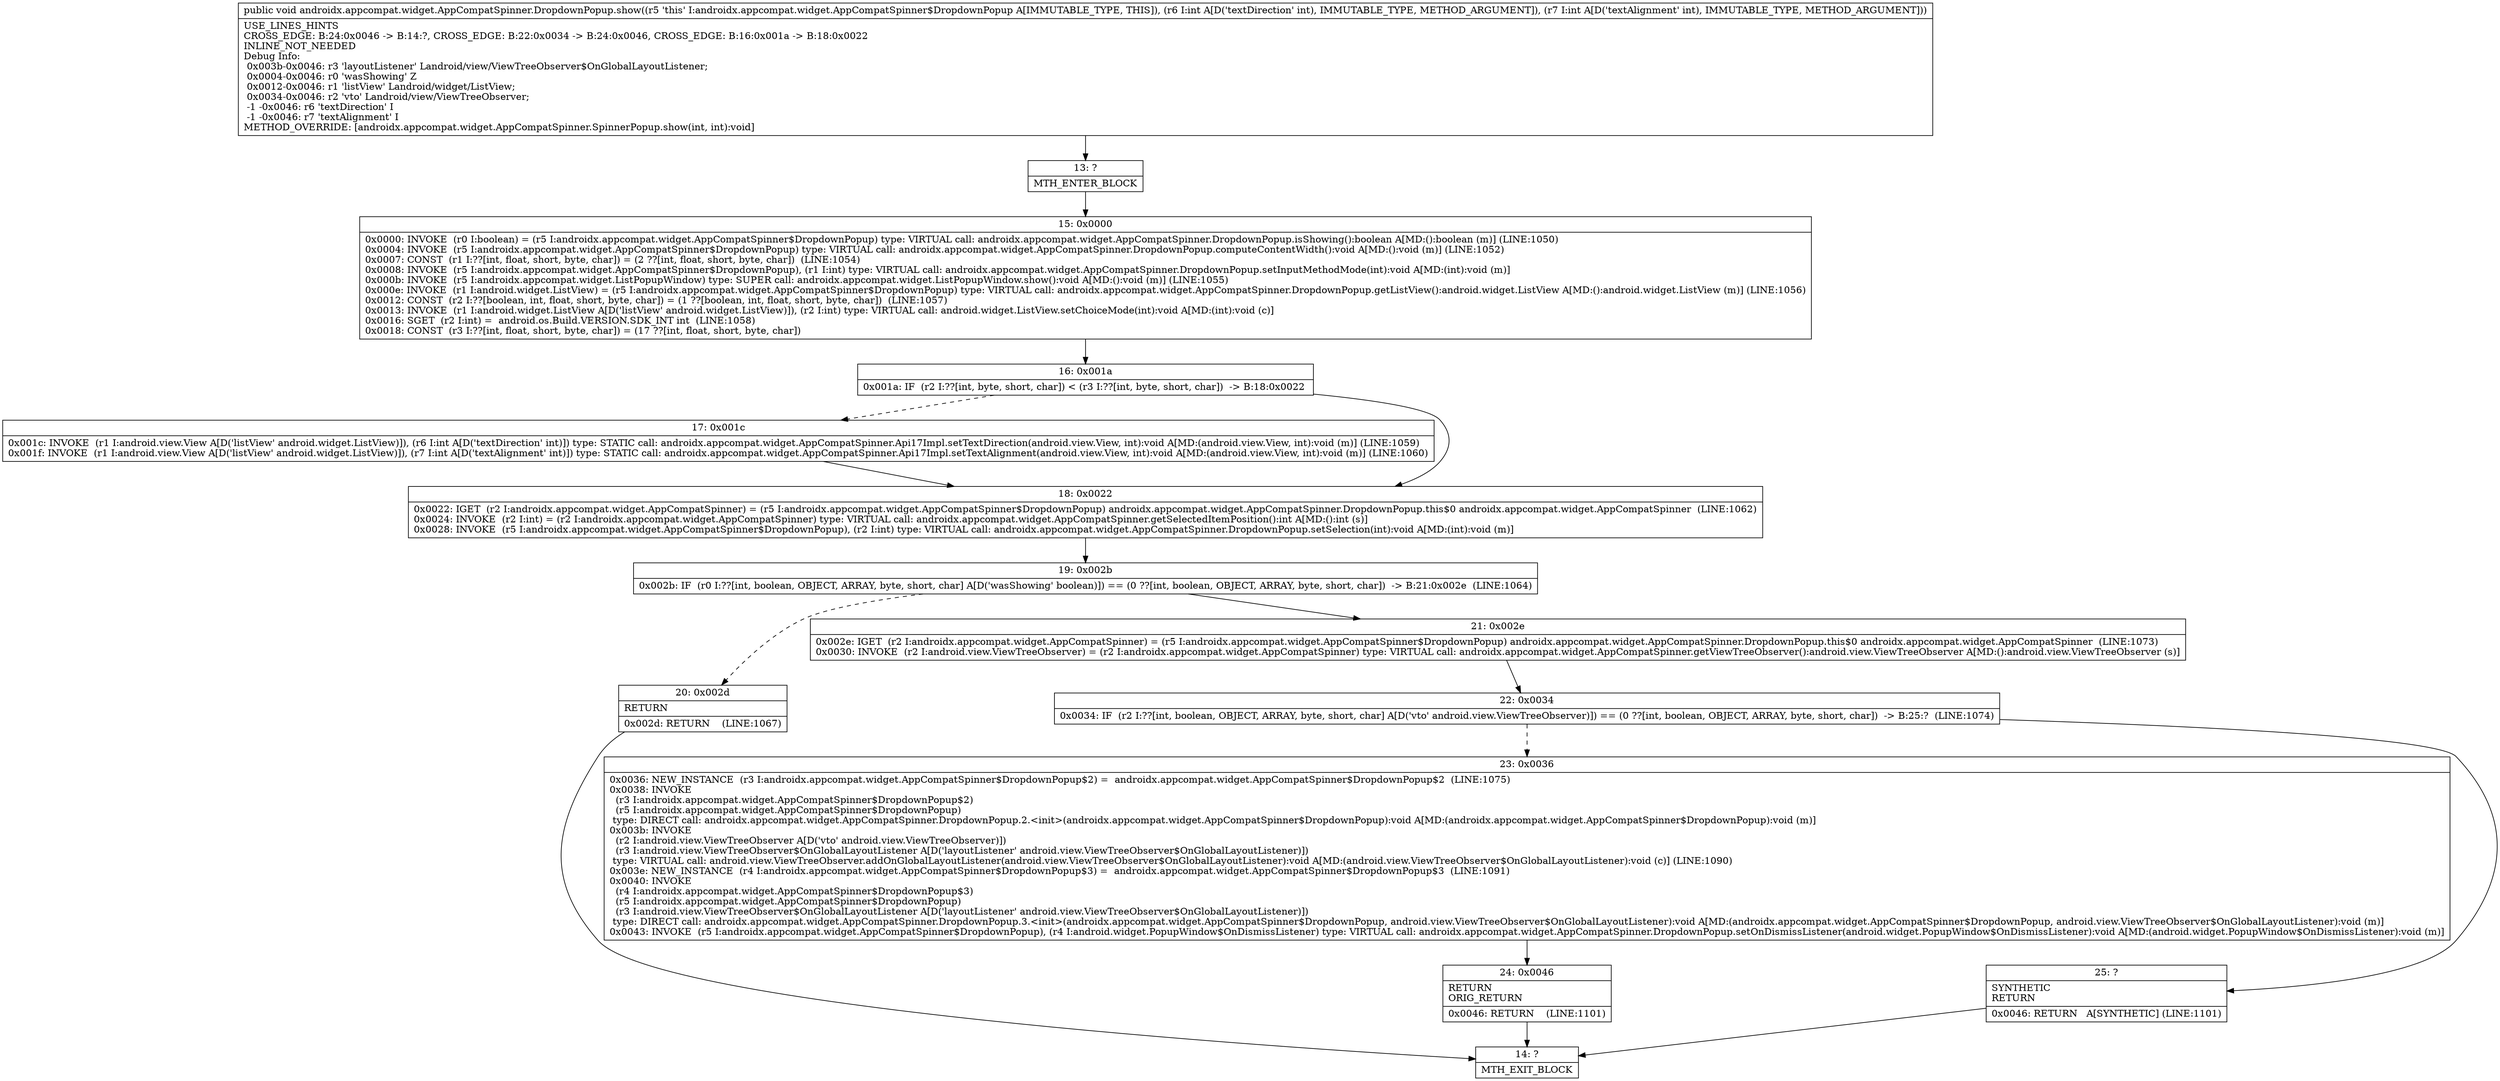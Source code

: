 digraph "CFG forandroidx.appcompat.widget.AppCompatSpinner.DropdownPopup.show(II)V" {
Node_13 [shape=record,label="{13\:\ ?|MTH_ENTER_BLOCK\l}"];
Node_15 [shape=record,label="{15\:\ 0x0000|0x0000: INVOKE  (r0 I:boolean) = (r5 I:androidx.appcompat.widget.AppCompatSpinner$DropdownPopup) type: VIRTUAL call: androidx.appcompat.widget.AppCompatSpinner.DropdownPopup.isShowing():boolean A[MD:():boolean (m)] (LINE:1050)\l0x0004: INVOKE  (r5 I:androidx.appcompat.widget.AppCompatSpinner$DropdownPopup) type: VIRTUAL call: androidx.appcompat.widget.AppCompatSpinner.DropdownPopup.computeContentWidth():void A[MD:():void (m)] (LINE:1052)\l0x0007: CONST  (r1 I:??[int, float, short, byte, char]) = (2 ??[int, float, short, byte, char])  (LINE:1054)\l0x0008: INVOKE  (r5 I:androidx.appcompat.widget.AppCompatSpinner$DropdownPopup), (r1 I:int) type: VIRTUAL call: androidx.appcompat.widget.AppCompatSpinner.DropdownPopup.setInputMethodMode(int):void A[MD:(int):void (m)]\l0x000b: INVOKE  (r5 I:androidx.appcompat.widget.ListPopupWindow) type: SUPER call: androidx.appcompat.widget.ListPopupWindow.show():void A[MD:():void (m)] (LINE:1055)\l0x000e: INVOKE  (r1 I:android.widget.ListView) = (r5 I:androidx.appcompat.widget.AppCompatSpinner$DropdownPopup) type: VIRTUAL call: androidx.appcompat.widget.AppCompatSpinner.DropdownPopup.getListView():android.widget.ListView A[MD:():android.widget.ListView (m)] (LINE:1056)\l0x0012: CONST  (r2 I:??[boolean, int, float, short, byte, char]) = (1 ??[boolean, int, float, short, byte, char])  (LINE:1057)\l0x0013: INVOKE  (r1 I:android.widget.ListView A[D('listView' android.widget.ListView)]), (r2 I:int) type: VIRTUAL call: android.widget.ListView.setChoiceMode(int):void A[MD:(int):void (c)]\l0x0016: SGET  (r2 I:int) =  android.os.Build.VERSION.SDK_INT int  (LINE:1058)\l0x0018: CONST  (r3 I:??[int, float, short, byte, char]) = (17 ??[int, float, short, byte, char]) \l}"];
Node_16 [shape=record,label="{16\:\ 0x001a|0x001a: IF  (r2 I:??[int, byte, short, char]) \< (r3 I:??[int, byte, short, char])  \-\> B:18:0x0022 \l}"];
Node_17 [shape=record,label="{17\:\ 0x001c|0x001c: INVOKE  (r1 I:android.view.View A[D('listView' android.widget.ListView)]), (r6 I:int A[D('textDirection' int)]) type: STATIC call: androidx.appcompat.widget.AppCompatSpinner.Api17Impl.setTextDirection(android.view.View, int):void A[MD:(android.view.View, int):void (m)] (LINE:1059)\l0x001f: INVOKE  (r1 I:android.view.View A[D('listView' android.widget.ListView)]), (r7 I:int A[D('textAlignment' int)]) type: STATIC call: androidx.appcompat.widget.AppCompatSpinner.Api17Impl.setTextAlignment(android.view.View, int):void A[MD:(android.view.View, int):void (m)] (LINE:1060)\l}"];
Node_18 [shape=record,label="{18\:\ 0x0022|0x0022: IGET  (r2 I:androidx.appcompat.widget.AppCompatSpinner) = (r5 I:androidx.appcompat.widget.AppCompatSpinner$DropdownPopup) androidx.appcompat.widget.AppCompatSpinner.DropdownPopup.this$0 androidx.appcompat.widget.AppCompatSpinner  (LINE:1062)\l0x0024: INVOKE  (r2 I:int) = (r2 I:androidx.appcompat.widget.AppCompatSpinner) type: VIRTUAL call: androidx.appcompat.widget.AppCompatSpinner.getSelectedItemPosition():int A[MD:():int (s)]\l0x0028: INVOKE  (r5 I:androidx.appcompat.widget.AppCompatSpinner$DropdownPopup), (r2 I:int) type: VIRTUAL call: androidx.appcompat.widget.AppCompatSpinner.DropdownPopup.setSelection(int):void A[MD:(int):void (m)]\l}"];
Node_19 [shape=record,label="{19\:\ 0x002b|0x002b: IF  (r0 I:??[int, boolean, OBJECT, ARRAY, byte, short, char] A[D('wasShowing' boolean)]) == (0 ??[int, boolean, OBJECT, ARRAY, byte, short, char])  \-\> B:21:0x002e  (LINE:1064)\l}"];
Node_20 [shape=record,label="{20\:\ 0x002d|RETURN\l|0x002d: RETURN    (LINE:1067)\l}"];
Node_14 [shape=record,label="{14\:\ ?|MTH_EXIT_BLOCK\l}"];
Node_21 [shape=record,label="{21\:\ 0x002e|0x002e: IGET  (r2 I:androidx.appcompat.widget.AppCompatSpinner) = (r5 I:androidx.appcompat.widget.AppCompatSpinner$DropdownPopup) androidx.appcompat.widget.AppCompatSpinner.DropdownPopup.this$0 androidx.appcompat.widget.AppCompatSpinner  (LINE:1073)\l0x0030: INVOKE  (r2 I:android.view.ViewTreeObserver) = (r2 I:androidx.appcompat.widget.AppCompatSpinner) type: VIRTUAL call: androidx.appcompat.widget.AppCompatSpinner.getViewTreeObserver():android.view.ViewTreeObserver A[MD:():android.view.ViewTreeObserver (s)]\l}"];
Node_22 [shape=record,label="{22\:\ 0x0034|0x0034: IF  (r2 I:??[int, boolean, OBJECT, ARRAY, byte, short, char] A[D('vto' android.view.ViewTreeObserver)]) == (0 ??[int, boolean, OBJECT, ARRAY, byte, short, char])  \-\> B:25:?  (LINE:1074)\l}"];
Node_23 [shape=record,label="{23\:\ 0x0036|0x0036: NEW_INSTANCE  (r3 I:androidx.appcompat.widget.AppCompatSpinner$DropdownPopup$2) =  androidx.appcompat.widget.AppCompatSpinner$DropdownPopup$2  (LINE:1075)\l0x0038: INVOKE  \l  (r3 I:androidx.appcompat.widget.AppCompatSpinner$DropdownPopup$2)\l  (r5 I:androidx.appcompat.widget.AppCompatSpinner$DropdownPopup)\l type: DIRECT call: androidx.appcompat.widget.AppCompatSpinner.DropdownPopup.2.\<init\>(androidx.appcompat.widget.AppCompatSpinner$DropdownPopup):void A[MD:(androidx.appcompat.widget.AppCompatSpinner$DropdownPopup):void (m)]\l0x003b: INVOKE  \l  (r2 I:android.view.ViewTreeObserver A[D('vto' android.view.ViewTreeObserver)])\l  (r3 I:android.view.ViewTreeObserver$OnGlobalLayoutListener A[D('layoutListener' android.view.ViewTreeObserver$OnGlobalLayoutListener)])\l type: VIRTUAL call: android.view.ViewTreeObserver.addOnGlobalLayoutListener(android.view.ViewTreeObserver$OnGlobalLayoutListener):void A[MD:(android.view.ViewTreeObserver$OnGlobalLayoutListener):void (c)] (LINE:1090)\l0x003e: NEW_INSTANCE  (r4 I:androidx.appcompat.widget.AppCompatSpinner$DropdownPopup$3) =  androidx.appcompat.widget.AppCompatSpinner$DropdownPopup$3  (LINE:1091)\l0x0040: INVOKE  \l  (r4 I:androidx.appcompat.widget.AppCompatSpinner$DropdownPopup$3)\l  (r5 I:androidx.appcompat.widget.AppCompatSpinner$DropdownPopup)\l  (r3 I:android.view.ViewTreeObserver$OnGlobalLayoutListener A[D('layoutListener' android.view.ViewTreeObserver$OnGlobalLayoutListener)])\l type: DIRECT call: androidx.appcompat.widget.AppCompatSpinner.DropdownPopup.3.\<init\>(androidx.appcompat.widget.AppCompatSpinner$DropdownPopup, android.view.ViewTreeObserver$OnGlobalLayoutListener):void A[MD:(androidx.appcompat.widget.AppCompatSpinner$DropdownPopup, android.view.ViewTreeObserver$OnGlobalLayoutListener):void (m)]\l0x0043: INVOKE  (r5 I:androidx.appcompat.widget.AppCompatSpinner$DropdownPopup), (r4 I:android.widget.PopupWindow$OnDismissListener) type: VIRTUAL call: androidx.appcompat.widget.AppCompatSpinner.DropdownPopup.setOnDismissListener(android.widget.PopupWindow$OnDismissListener):void A[MD:(android.widget.PopupWindow$OnDismissListener):void (m)]\l}"];
Node_24 [shape=record,label="{24\:\ 0x0046|RETURN\lORIG_RETURN\l|0x0046: RETURN    (LINE:1101)\l}"];
Node_25 [shape=record,label="{25\:\ ?|SYNTHETIC\lRETURN\l|0x0046: RETURN   A[SYNTHETIC] (LINE:1101)\l}"];
MethodNode[shape=record,label="{public void androidx.appcompat.widget.AppCompatSpinner.DropdownPopup.show((r5 'this' I:androidx.appcompat.widget.AppCompatSpinner$DropdownPopup A[IMMUTABLE_TYPE, THIS]), (r6 I:int A[D('textDirection' int), IMMUTABLE_TYPE, METHOD_ARGUMENT]), (r7 I:int A[D('textAlignment' int), IMMUTABLE_TYPE, METHOD_ARGUMENT]))  | USE_LINES_HINTS\lCROSS_EDGE: B:24:0x0046 \-\> B:14:?, CROSS_EDGE: B:22:0x0034 \-\> B:24:0x0046, CROSS_EDGE: B:16:0x001a \-\> B:18:0x0022\lINLINE_NOT_NEEDED\lDebug Info:\l  0x003b\-0x0046: r3 'layoutListener' Landroid\/view\/ViewTreeObserver$OnGlobalLayoutListener;\l  0x0004\-0x0046: r0 'wasShowing' Z\l  0x0012\-0x0046: r1 'listView' Landroid\/widget\/ListView;\l  0x0034\-0x0046: r2 'vto' Landroid\/view\/ViewTreeObserver;\l  \-1 \-0x0046: r6 'textDirection' I\l  \-1 \-0x0046: r7 'textAlignment' I\lMETHOD_OVERRIDE: [androidx.appcompat.widget.AppCompatSpinner.SpinnerPopup.show(int, int):void]\l}"];
MethodNode -> Node_13;Node_13 -> Node_15;
Node_15 -> Node_16;
Node_16 -> Node_17[style=dashed];
Node_16 -> Node_18;
Node_17 -> Node_18;
Node_18 -> Node_19;
Node_19 -> Node_20[style=dashed];
Node_19 -> Node_21;
Node_20 -> Node_14;
Node_21 -> Node_22;
Node_22 -> Node_23[style=dashed];
Node_22 -> Node_25;
Node_23 -> Node_24;
Node_24 -> Node_14;
Node_25 -> Node_14;
}

